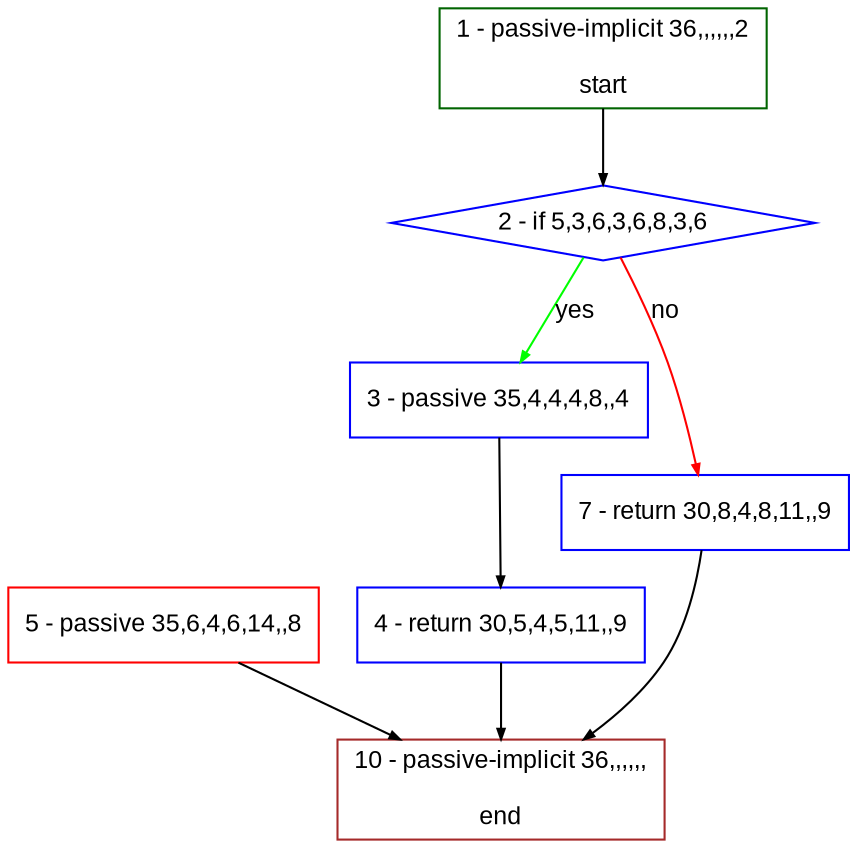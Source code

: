 digraph "" {
  graph [fillcolor="#FFFFCC", label="", bgcolor="white", fontsize="12", pack="true", compound="true", style="rounded,filled", fontname="Arial", packmode="clust"];
  node [node_initialized="no", fillcolor="white", label="", fontsize="12", shape="rectangle", color="grey", fixedsize="false", style="filled", compound="true", fontname="Arial"];
  edge [dir="forward", label="", arrowsize="0.5", fontsize="12", arrowhead="normal", arrowtail="none", lhead="", color="black", ltail="", compound="true", fontcolor="black", fontname="Arial"];
  __N1 [fillcolor="#ffffff", label="2 - if 5,3,6,3,6,8,3,6", shape="diamond", color="#0000ff", style="filled"];
  __N2 [fillcolor="#ffffff", label="1 - passive-implicit 36,,,,,,2\n\nstart", shape="box", color="#006400", style="filled"];
  __N3 [fillcolor="#ffffff", label="3 - passive 35,4,4,4,8,,4", shape="box", color="#0000ff", style="filled"];
  __N4 [fillcolor="#ffffff", label="7 - return 30,8,4,8,11,,9", shape="box", color="#0000ff", style="filled"];
  __N5 [fillcolor="#ffffff", label="4 - return 30,5,4,5,11,,9", shape="box", color="#0000ff", style="filled"];
  __N6 [fillcolor="#ffffff", label="10 - passive-implicit 36,,,,,,\n\nend", shape="box", color="#a52a2a", style="filled"];
  __N7 [fillcolor="#ffffff", label="5 - passive 35,6,4,6,14,,8", shape="box", color="red", style="filled"];
  __N2 -> __N1 [dir="forward", label="", arrowhead="normal", arrowtail="none", color="#000000"];
  __N1 -> __N3 [dir="forward", label="yes", arrowhead="normal", arrowtail="none", color="#00ff00"];
  __N1 -> __N4 [dir="forward", label="no", arrowhead="normal", arrowtail="none", color="#ff0000"];
  __N3 -> __N5 [dir="forward", label="", arrowhead="normal", arrowtail="none", color="#000000"];
  __N5 -> __N6 [dir="forward", label="", arrowhead="normal", arrowtail="none", color="#000000"];
  __N7 -> __N6 [dir="forward", label="", arrowhead="normal", arrowtail="none", color="#000000"];
  __N4 -> __N6 [dir="forward", label="", arrowhead="normal", arrowtail="none", color="#000000"];
}
